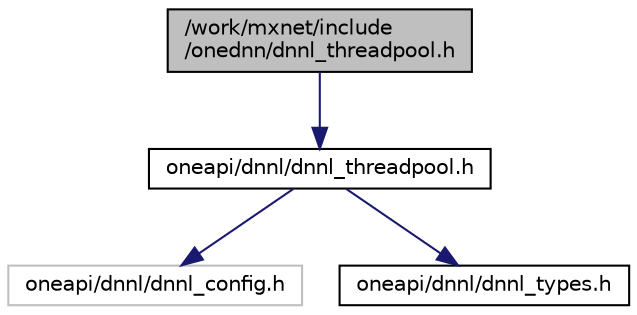 digraph "/work/mxnet/include/onednn/dnnl_threadpool.h"
{
 // LATEX_PDF_SIZE
  edge [fontname="Helvetica",fontsize="10",labelfontname="Helvetica",labelfontsize="10"];
  node [fontname="Helvetica",fontsize="10",shape=record];
  Node1 [label="/work/mxnet/include\l/onednn/dnnl_threadpool.h",height=0.2,width=0.4,color="black", fillcolor="grey75", style="filled", fontcolor="black",tooltip=" "];
  Node1 -> Node2 [color="midnightblue",fontsize="10",style="solid",fontname="Helvetica"];
  Node2 [label="oneapi/dnnl/dnnl_threadpool.h",height=0.2,width=0.4,color="black", fillcolor="white", style="filled",URL="$oneapi_2dnnl_2dnnl__threadpool_8h.html",tooltip=" "];
  Node2 -> Node3 [color="midnightblue",fontsize="10",style="solid",fontname="Helvetica"];
  Node3 [label="oneapi/dnnl/dnnl_config.h",height=0.2,width=0.4,color="grey75", fillcolor="white", style="filled",tooltip=" "];
  Node2 -> Node4 [color="midnightblue",fontsize="10",style="solid",fontname="Helvetica"];
  Node4 [label="oneapi/dnnl/dnnl_types.h",height=0.2,width=0.4,color="black", fillcolor="white", style="filled",URL="$oneapi_2dnnl_2dnnl__types_8h.html",tooltip=" "];
}
